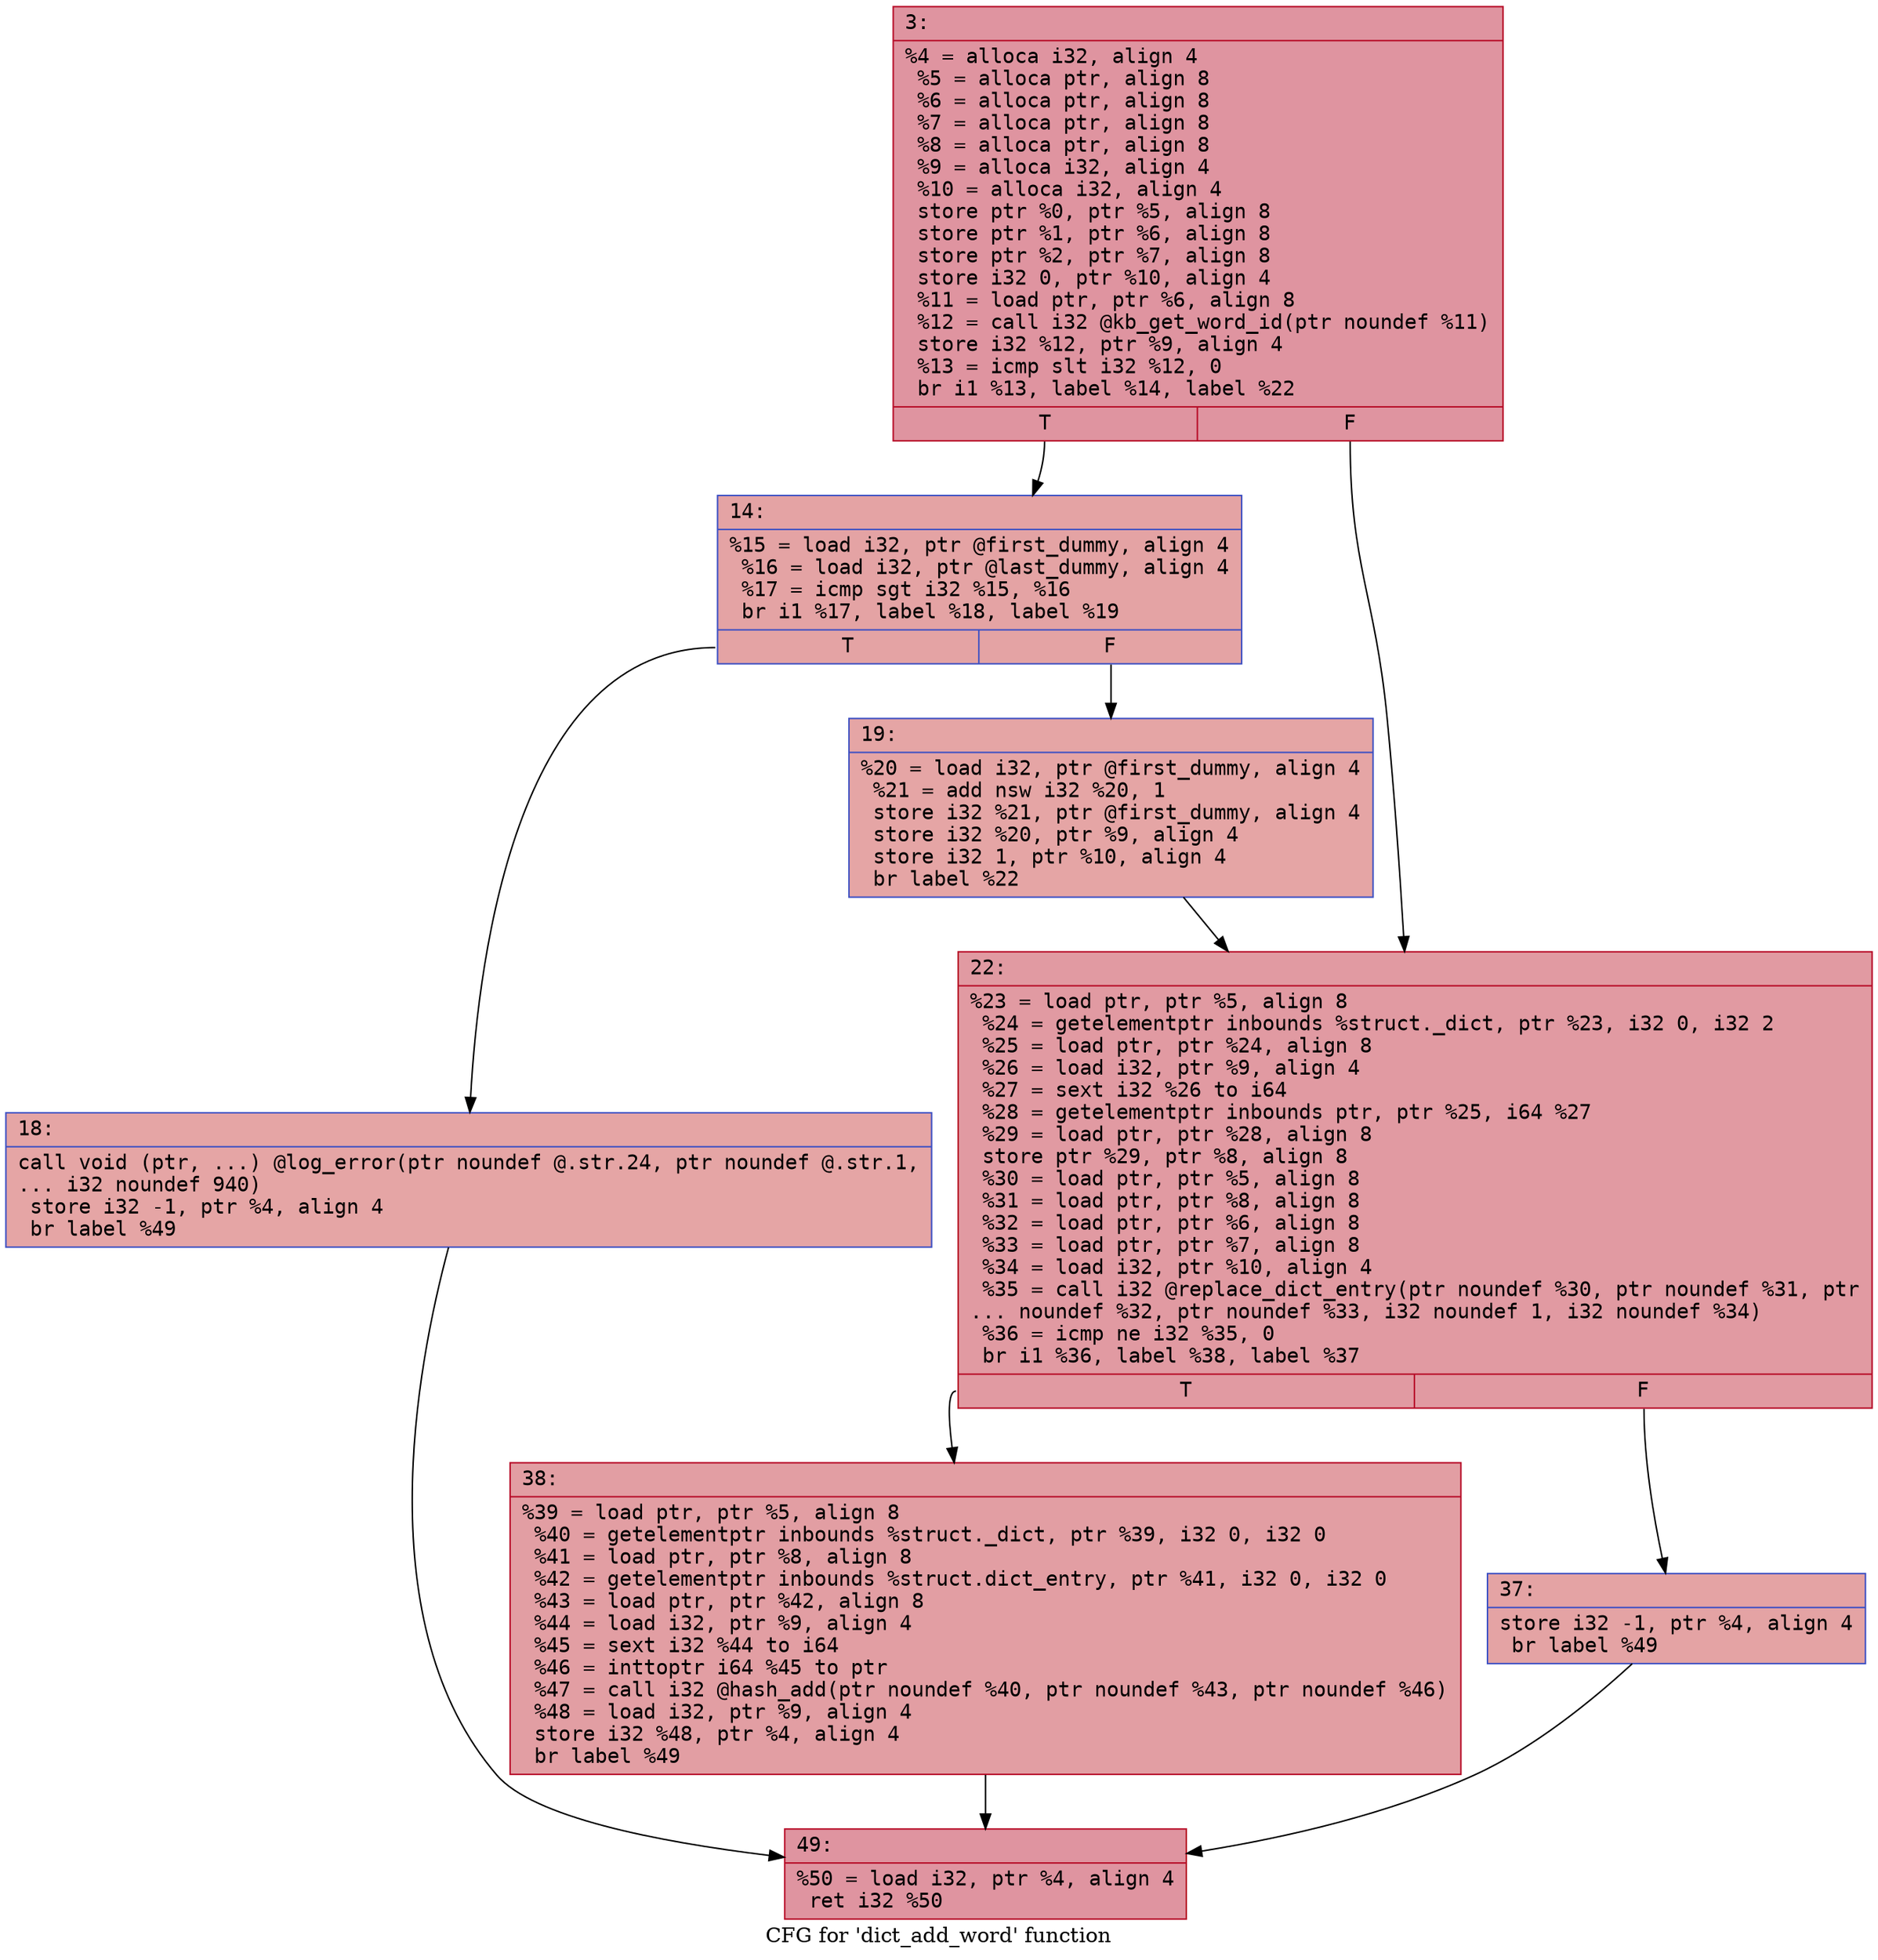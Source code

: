 digraph "CFG for 'dict_add_word' function" {
	label="CFG for 'dict_add_word' function";

	Node0x60000244ed50 [shape=record,color="#b70d28ff", style=filled, fillcolor="#b70d2870" fontname="Courier",label="{3:\l|  %4 = alloca i32, align 4\l  %5 = alloca ptr, align 8\l  %6 = alloca ptr, align 8\l  %7 = alloca ptr, align 8\l  %8 = alloca ptr, align 8\l  %9 = alloca i32, align 4\l  %10 = alloca i32, align 4\l  store ptr %0, ptr %5, align 8\l  store ptr %1, ptr %6, align 8\l  store ptr %2, ptr %7, align 8\l  store i32 0, ptr %10, align 4\l  %11 = load ptr, ptr %6, align 8\l  %12 = call i32 @kb_get_word_id(ptr noundef %11)\l  store i32 %12, ptr %9, align 4\l  %13 = icmp slt i32 %12, 0\l  br i1 %13, label %14, label %22\l|{<s0>T|<s1>F}}"];
	Node0x60000244ed50:s0 -> Node0x60000244eda0[tooltip="3 -> 14\nProbability 37.50%" ];
	Node0x60000244ed50:s1 -> Node0x60000244ee90[tooltip="3 -> 22\nProbability 62.50%" ];
	Node0x60000244eda0 [shape=record,color="#3d50c3ff", style=filled, fillcolor="#c32e3170" fontname="Courier",label="{14:\l|  %15 = load i32, ptr @first_dummy, align 4\l  %16 = load i32, ptr @last_dummy, align 4\l  %17 = icmp sgt i32 %15, %16\l  br i1 %17, label %18, label %19\l|{<s0>T|<s1>F}}"];
	Node0x60000244eda0:s0 -> Node0x60000244edf0[tooltip="14 -> 18\nProbability 50.00%" ];
	Node0x60000244eda0:s1 -> Node0x60000244ee40[tooltip="14 -> 19\nProbability 50.00%" ];
	Node0x60000244edf0 [shape=record,color="#3d50c3ff", style=filled, fillcolor="#c5333470" fontname="Courier",label="{18:\l|  call void (ptr, ...) @log_error(ptr noundef @.str.24, ptr noundef @.str.1,\l... i32 noundef 940)\l  store i32 -1, ptr %4, align 4\l  br label %49\l}"];
	Node0x60000244edf0 -> Node0x60000244ef80[tooltip="18 -> 49\nProbability 100.00%" ];
	Node0x60000244ee40 [shape=record,color="#3d50c3ff", style=filled, fillcolor="#c5333470" fontname="Courier",label="{19:\l|  %20 = load i32, ptr @first_dummy, align 4\l  %21 = add nsw i32 %20, 1\l  store i32 %21, ptr @first_dummy, align 4\l  store i32 %20, ptr %9, align 4\l  store i32 1, ptr %10, align 4\l  br label %22\l}"];
	Node0x60000244ee40 -> Node0x60000244ee90[tooltip="19 -> 22\nProbability 100.00%" ];
	Node0x60000244ee90 [shape=record,color="#b70d28ff", style=filled, fillcolor="#bb1b2c70" fontname="Courier",label="{22:\l|  %23 = load ptr, ptr %5, align 8\l  %24 = getelementptr inbounds %struct._dict, ptr %23, i32 0, i32 2\l  %25 = load ptr, ptr %24, align 8\l  %26 = load i32, ptr %9, align 4\l  %27 = sext i32 %26 to i64\l  %28 = getelementptr inbounds ptr, ptr %25, i64 %27\l  %29 = load ptr, ptr %28, align 8\l  store ptr %29, ptr %8, align 8\l  %30 = load ptr, ptr %5, align 8\l  %31 = load ptr, ptr %8, align 8\l  %32 = load ptr, ptr %6, align 8\l  %33 = load ptr, ptr %7, align 8\l  %34 = load i32, ptr %10, align 4\l  %35 = call i32 @replace_dict_entry(ptr noundef %30, ptr noundef %31, ptr\l... noundef %32, ptr noundef %33, i32 noundef 1, i32 noundef %34)\l  %36 = icmp ne i32 %35, 0\l  br i1 %36, label %38, label %37\l|{<s0>T|<s1>F}}"];
	Node0x60000244ee90:s0 -> Node0x60000244ef30[tooltip="22 -> 38\nProbability 62.50%" ];
	Node0x60000244ee90:s1 -> Node0x60000244eee0[tooltip="22 -> 37\nProbability 37.50%" ];
	Node0x60000244eee0 [shape=record,color="#3d50c3ff", style=filled, fillcolor="#c32e3170" fontname="Courier",label="{37:\l|  store i32 -1, ptr %4, align 4\l  br label %49\l}"];
	Node0x60000244eee0 -> Node0x60000244ef80[tooltip="37 -> 49\nProbability 100.00%" ];
	Node0x60000244ef30 [shape=record,color="#b70d28ff", style=filled, fillcolor="#be242e70" fontname="Courier",label="{38:\l|  %39 = load ptr, ptr %5, align 8\l  %40 = getelementptr inbounds %struct._dict, ptr %39, i32 0, i32 0\l  %41 = load ptr, ptr %8, align 8\l  %42 = getelementptr inbounds %struct.dict_entry, ptr %41, i32 0, i32 0\l  %43 = load ptr, ptr %42, align 8\l  %44 = load i32, ptr %9, align 4\l  %45 = sext i32 %44 to i64\l  %46 = inttoptr i64 %45 to ptr\l  %47 = call i32 @hash_add(ptr noundef %40, ptr noundef %43, ptr noundef %46)\l  %48 = load i32, ptr %9, align 4\l  store i32 %48, ptr %4, align 4\l  br label %49\l}"];
	Node0x60000244ef30 -> Node0x60000244ef80[tooltip="38 -> 49\nProbability 100.00%" ];
	Node0x60000244ef80 [shape=record,color="#b70d28ff", style=filled, fillcolor="#b70d2870" fontname="Courier",label="{49:\l|  %50 = load i32, ptr %4, align 4\l  ret i32 %50\l}"];
}
